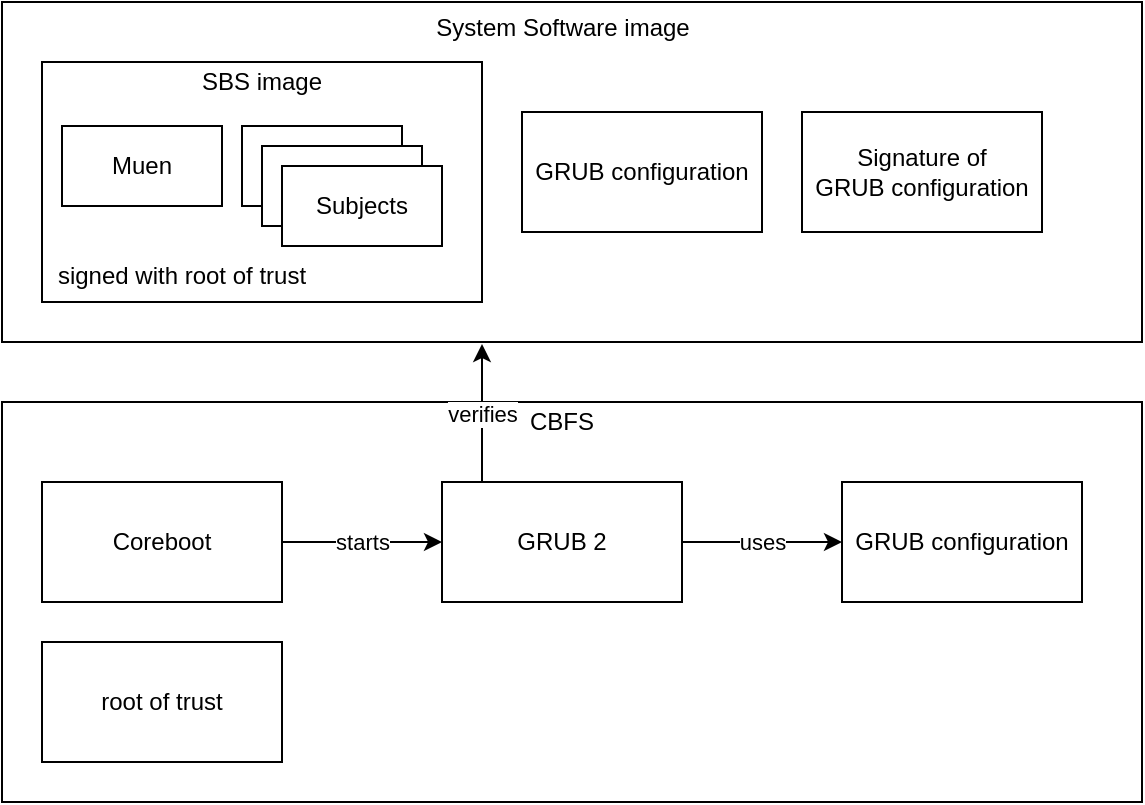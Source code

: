 <mxfile version="13.0.3" type="device"><diagram id="71IxqLbchl5RIq7VZlb2" name="Page-1"><mxGraphModel dx="918" dy="573" grid="1" gridSize="10" guides="1" tooltips="1" connect="1" arrows="1" fold="1" page="1" pageScale="1" pageWidth="827" pageHeight="1169" math="0" shadow="0"><root><mxCell id="0"/><mxCell id="1" parent="0"/><mxCell id="gjE-pbqwtrV_U-_wfTMh-6" value="" style="rounded=0;whiteSpace=wrap;html=1;" vertex="1" parent="1"><mxGeometry x="20" y="220" width="570" height="200" as="geometry"/></mxCell><mxCell id="gjE-pbqwtrV_U-_wfTMh-3" value="starts" style="edgeStyle=orthogonalEdgeStyle;rounded=0;orthogonalLoop=1;jettySize=auto;html=1;" edge="1" parent="1" source="gjE-pbqwtrV_U-_wfTMh-1" target="gjE-pbqwtrV_U-_wfTMh-2"><mxGeometry relative="1" as="geometry"/></mxCell><mxCell id="gjE-pbqwtrV_U-_wfTMh-1" value="Coreboot" style="rounded=0;whiteSpace=wrap;html=1;" vertex="1" parent="1"><mxGeometry x="40" y="260" width="120" height="60" as="geometry"/></mxCell><mxCell id="gjE-pbqwtrV_U-_wfTMh-5" value="uses" style="edgeStyle=orthogonalEdgeStyle;rounded=0;orthogonalLoop=1;jettySize=auto;html=1;" edge="1" parent="1" source="gjE-pbqwtrV_U-_wfTMh-2" target="gjE-pbqwtrV_U-_wfTMh-4"><mxGeometry relative="1" as="geometry"/></mxCell><mxCell id="gjE-pbqwtrV_U-_wfTMh-2" value="GRUB 2" style="rounded=0;whiteSpace=wrap;html=1;" vertex="1" parent="1"><mxGeometry x="240" y="260" width="120" height="60" as="geometry"/></mxCell><mxCell id="gjE-pbqwtrV_U-_wfTMh-4" value="GRUB configuration" style="rounded=0;whiteSpace=wrap;html=1;" vertex="1" parent="1"><mxGeometry x="440" y="260" width="120" height="60" as="geometry"/></mxCell><mxCell id="gjE-pbqwtrV_U-_wfTMh-8" value="CBFS" style="text;html=1;strokeColor=none;fillColor=none;align=center;verticalAlign=middle;whiteSpace=wrap;rounded=0;" vertex="1" parent="1"><mxGeometry x="280" y="220" width="40" height="20" as="geometry"/></mxCell><mxCell id="gjE-pbqwtrV_U-_wfTMh-9" value="" style="rounded=0;whiteSpace=wrap;html=1;" vertex="1" parent="1"><mxGeometry x="20" y="20" width="570" height="170" as="geometry"/></mxCell><mxCell id="gjE-pbqwtrV_U-_wfTMh-10" value="System Software image" style="text;html=1;strokeColor=none;fillColor=none;align=center;verticalAlign=middle;whiteSpace=wrap;rounded=0;" vertex="1" parent="1"><mxGeometry x="227.5" y="20" width="145" height="26.36" as="geometry"/></mxCell><mxCell id="gjE-pbqwtrV_U-_wfTMh-12" value="root of trust" style="rounded=0;whiteSpace=wrap;html=1;" vertex="1" parent="1"><mxGeometry x="40" y="340" width="120" height="60" as="geometry"/></mxCell><mxCell id="gjE-pbqwtrV_U-_wfTMh-17" value="" style="rounded=0;whiteSpace=wrap;html=1;" vertex="1" parent="1"><mxGeometry x="40" y="50" width="220" height="120" as="geometry"/></mxCell><mxCell id="gjE-pbqwtrV_U-_wfTMh-18" value="Muen" style="rounded=0;whiteSpace=wrap;html=1;" vertex="1" parent="1"><mxGeometry x="50" y="82" width="80" height="40" as="geometry"/></mxCell><mxCell id="gjE-pbqwtrV_U-_wfTMh-19" value="Subjects" style="rounded=0;whiteSpace=wrap;html=1;" vertex="1" parent="1"><mxGeometry x="140" y="82" width="80" height="40" as="geometry"/></mxCell><mxCell id="gjE-pbqwtrV_U-_wfTMh-20" value="Subjects" style="rounded=0;whiteSpace=wrap;html=1;" vertex="1" parent="1"><mxGeometry x="150" y="92" width="80" height="40" as="geometry"/></mxCell><mxCell id="gjE-pbqwtrV_U-_wfTMh-21" value="Subjects" style="rounded=0;whiteSpace=wrap;html=1;" vertex="1" parent="1"><mxGeometry x="160" y="102" width="80" height="40" as="geometry"/></mxCell><mxCell id="gjE-pbqwtrV_U-_wfTMh-16" value="signed with root of trust" style="text;html=1;strokeColor=none;fillColor=none;align=center;verticalAlign=middle;whiteSpace=wrap;rounded=0;" vertex="1" parent="1"><mxGeometry x="35" y="147" width="150" height="20" as="geometry"/></mxCell><mxCell id="gjE-pbqwtrV_U-_wfTMh-22" value="SBS image" style="text;html=1;strokeColor=none;fillColor=none;align=center;verticalAlign=middle;whiteSpace=wrap;rounded=0;" vertex="1" parent="1"><mxGeometry x="110" y="50" width="80" height="20" as="geometry"/></mxCell><mxCell id="gjE-pbqwtrV_U-_wfTMh-24" value="GRUB configuration" style="rounded=0;whiteSpace=wrap;html=1;" vertex="1" parent="1"><mxGeometry x="280" y="75" width="120" height="60" as="geometry"/></mxCell><mxCell id="gjE-pbqwtrV_U-_wfTMh-25" value="Signature of &lt;br&gt;GRUB configuration" style="rounded=0;whiteSpace=wrap;html=1;" vertex="1" parent="1"><mxGeometry x="420" y="75" width="120" height="60" as="geometry"/></mxCell><mxCell id="gjE-pbqwtrV_U-_wfTMh-28" value="verifies" style="edgeStyle=orthogonalEdgeStyle;rounded=0;orthogonalLoop=1;jettySize=auto;html=1;exitX=0.25;exitY=0;exitDx=0;exitDy=0;" edge="1" parent="1"><mxGeometry relative="1" as="geometry"><mxPoint x="260" y="260" as="sourcePoint"/><mxPoint x="260" y="191" as="targetPoint"/><Array as="points"><mxPoint x="260" y="191"/></Array></mxGeometry></mxCell></root></mxGraphModel></diagram></mxfile>
